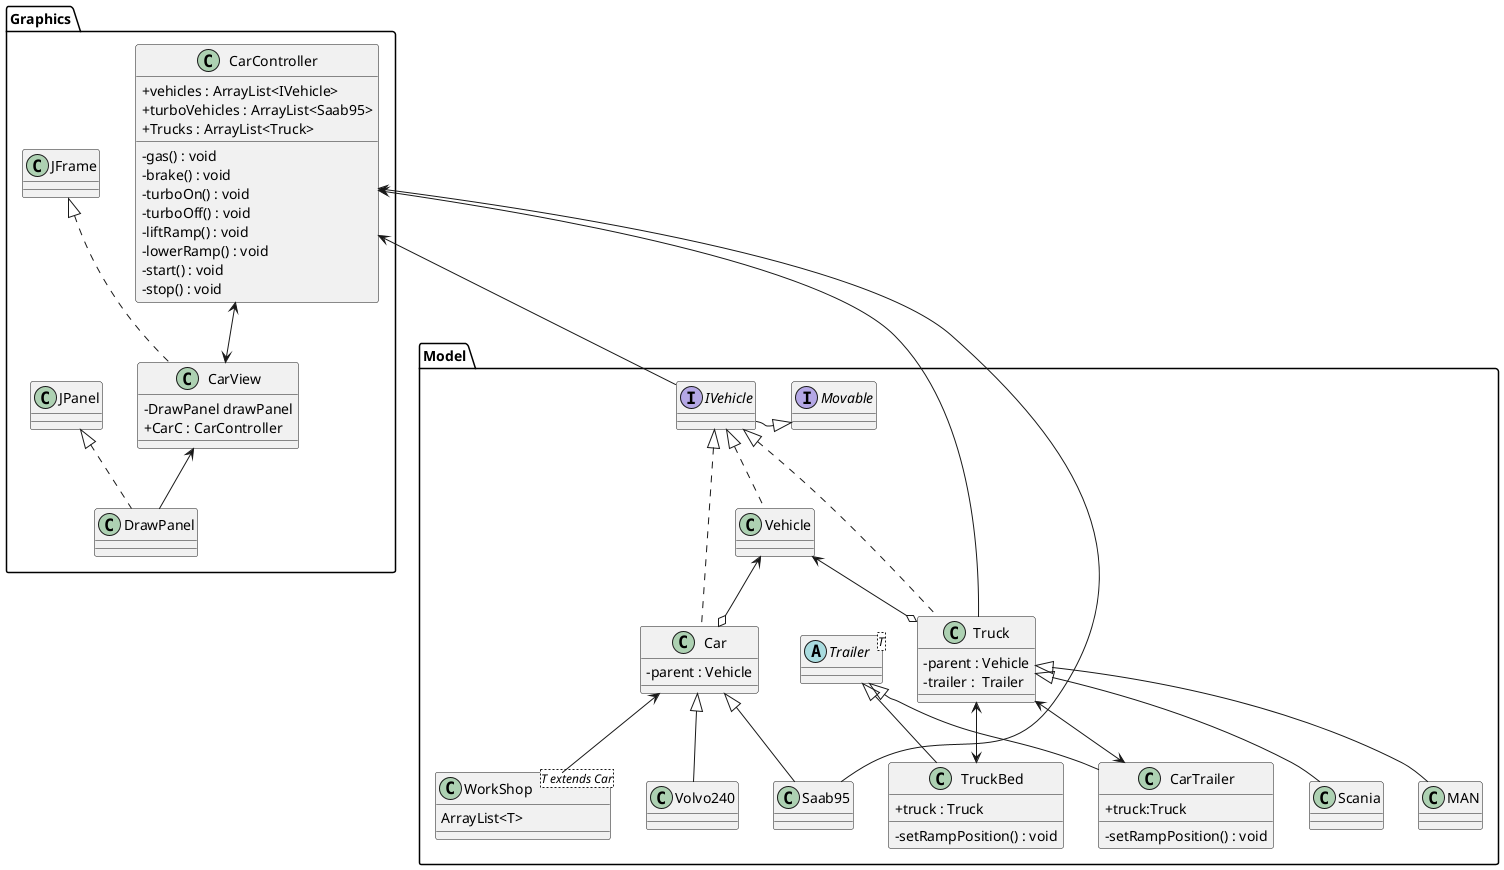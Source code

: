 @startuml
skinparam classAttributeIconSize 0
package Model {
interface IVehicle
interface Movable
class Car {
    -parent : Vehicle
}
class Truck {
    -parent : Vehicle
    -trailer :  Trailer
}
class Vehicle
class Volvo240
class Saab95
class Scania
class MAN
class TruckBed{
    + truck : Truck
 -setRampPosition() : void
}

class CarTrailer{
 + truck:Truck
 -setRampPosition() : void

}
abstract class Trailer<T>
class WorkShop<T extends Car> {
    ArrayList<T>
    }

}
package Graphics {
class CarController {

    +vehicles : ArrayList<IVehicle>
    +turboVehicles : ArrayList<Saab95>
    +Trucks : ArrayList<Truck>
    -gas() : void
    -brake() : void
    -turboOn() : void
    -turboOff() : void
    -liftRamp() : void
    -lowerRamp() : void
    -start() : void
    -stop() : void



}
class CarView {
    -DrawPanel drawPanel
    +CarC : CarController
}
class DrawPanel
class JFrame
class JPanel
}
IVehicle <|.. Car
IVehicle <|.. Truck
IVehicle <|.. Vehicle

IVehicle --|> Movable
IVehicle -[hidden]> Movable

Vehicle <--o Car
Vehicle <--o Truck

Car <|-- Volvo240
Car <|-- Saab95

Truck <|-- Scania
Truck <|-- MAN

Trailer <|-- CarTrailer
Trailer <|-- TruckBed

Truck <--> CarTrailer
Truck <--> TruckBed

Car <-- WorkShop

CarController <-- IVehicle
CarController <-- Truck
CarController <-- Saab95
CarController <--> CarView

CarView <-- DrawPanel

JFrame <|.. CarView

JPanel <|.. DrawPanel
@enduml

